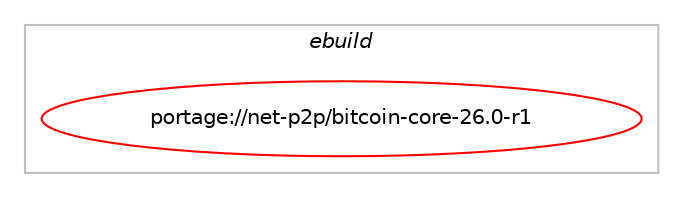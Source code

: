 digraph prolog {

# *************
# Graph options
# *************

newrank=true;
concentrate=true;
compound=true;
graph [rankdir=LR,fontname=Helvetica,fontsize=10,ranksep=1.5];#, ranksep=2.5, nodesep=0.2];
edge  [arrowhead=vee];
node  [fontname=Helvetica,fontsize=10];

# **********
# The ebuild
# **********

subgraph cluster_leftcol {
color=gray;
label=<<i>ebuild</i>>;
id [label="portage://net-p2p/bitcoin-core-26.0-r1", color=red, width=4, href="../net-p2p/bitcoin-core-26.0-r1.svg"];
}

# ****************
# The dependencies
# ****************

subgraph cluster_midcol {
color=gray;
label=<<i>dependencies</i>>;
subgraph cluster_compile {
fillcolor="#eeeeee";
style=filled;
label=<<i>compile</i>>;
# *** BEGIN UNKNOWN DEPENDENCY TYPE (TODO) ***
# id -> equal(use_conditional_group(positive,berkdb,portage://net-p2p/bitcoin-core-26.0-r1,[package_dependency(portage://net-p2p/bitcoin-core-26.0-r1,install,no,sys-libs,db,greaterequal,[4.8.30,,,4.8.30],[slot(4.8),equal],[use(enable(cxx),none)])]))
# *** END UNKNOWN DEPENDENCY TYPE (TODO) ***

# *** BEGIN UNKNOWN DEPENDENCY TYPE (TODO) ***
# id -> equal(use_conditional_group(positive,bitcoin-cli,portage://net-p2p/bitcoin-core-26.0-r1,[package_dependency(portage://net-p2p/bitcoin-core-26.0-r1,install,weak,net-p2p,bitcoin-cli,none,[,,],[],[])]))
# *** END UNKNOWN DEPENDENCY TYPE (TODO) ***

# *** BEGIN UNKNOWN DEPENDENCY TYPE (TODO) ***
# id -> equal(use_conditional_group(positive,daemon,portage://net-p2p/bitcoin-core-26.0-r1,[package_dependency(portage://net-p2p/bitcoin-core-26.0-r1,install,weak,net-p2p,bitcoind,none,[,,],[],[]),package_dependency(portage://net-p2p/bitcoin-core-26.0-r1,install,no,acct-group,bitcoin,none,[,,],[],[]),package_dependency(portage://net-p2p/bitcoin-core-26.0-r1,install,no,acct-user,bitcoin,none,[,,],[],[])]))
# *** END UNKNOWN DEPENDENCY TYPE (TODO) ***

# *** BEGIN UNKNOWN DEPENDENCY TYPE (TODO) ***
# id -> equal(use_conditional_group(positive,gui,portage://net-p2p/bitcoin-core-26.0-r1,[package_dependency(portage://net-p2p/bitcoin-core-26.0-r1,install,weak,net-p2p,bitcoin-qt,none,[,,],[],[]),package_dependency(portage://net-p2p/bitcoin-core-26.0-r1,install,no,dev-qt,qtcore,greaterequal,[5.15.10,,,5.15.10],[slot(5)],[]),package_dependency(portage://net-p2p/bitcoin-core-26.0-r1,install,no,dev-qt,qtgui,greaterequal,[5.15.10,,,5.15.10],[slot(5)],[]),package_dependency(portage://net-p2p/bitcoin-core-26.0-r1,install,no,dev-qt,qtnetwork,greaterequal,[5.15.10,,,5.15.10],[slot(5)],[]),package_dependency(portage://net-p2p/bitcoin-core-26.0-r1,install,no,dev-qt,qtwidgets,greaterequal,[5.15.10,,,5.15.10],[slot(5)],[]),use_conditional_group(positive,dbus,portage://net-p2p/bitcoin-core-26.0-r1,[package_dependency(portage://net-p2p/bitcoin-core-26.0-r1,install,no,dev-qt,qtdbus,greaterequal,[5.15.10,,,5.15.10],[slot(5)],[])])]))
# *** END UNKNOWN DEPENDENCY TYPE (TODO) ***

# *** BEGIN UNKNOWN DEPENDENCY TYPE (TODO) ***
# id -> equal(use_conditional_group(positive,libs,portage://net-p2p/bitcoin-core-26.0-r1,[package_dependency(portage://net-p2p/bitcoin-core-26.0-r1,install,weak,net-libs,libbitcoinconsensus,none,[,,],[],[])]))
# *** END UNKNOWN DEPENDENCY TYPE (TODO) ***

# *** BEGIN UNKNOWN DEPENDENCY TYPE (TODO) ***
# id -> equal(use_conditional_group(positive,nat-pmp,portage://net-p2p/bitcoin-core-26.0-r1,[package_dependency(portage://net-p2p/bitcoin-core-26.0-r1,install,no,net-libs,libnatpmp,greaterequal,[20220705,,,20220705],any_same_slot,[])]))
# *** END UNKNOWN DEPENDENCY TYPE (TODO) ***

# *** BEGIN UNKNOWN DEPENDENCY TYPE (TODO) ***
# id -> equal(use_conditional_group(positive,qrcode,portage://net-p2p/bitcoin-core-26.0-r1,[package_dependency(portage://net-p2p/bitcoin-core-26.0-r1,install,no,media-gfx,qrencode,greaterequal,[4.1.1,,,4.1.1],any_same_slot,[])]))
# *** END UNKNOWN DEPENDENCY TYPE (TODO) ***

# *** BEGIN UNKNOWN DEPENDENCY TYPE (TODO) ***
# id -> equal(use_conditional_group(positive,sqlite,portage://net-p2p/bitcoin-core-26.0-r1,[package_dependency(portage://net-p2p/bitcoin-core-26.0-r1,install,no,dev-db,sqlite,greaterequal,[3.38.5,,,3.38.5],any_same_slot,[])]))
# *** END UNKNOWN DEPENDENCY TYPE (TODO) ***

# *** BEGIN UNKNOWN DEPENDENCY TYPE (TODO) ***
# id -> equal(use_conditional_group(positive,system-leveldb,portage://net-p2p/bitcoin-core-26.0-r1,[package_dependency(portage://net-p2p/bitcoin-core-26.0-r1,install,no,virtual,bitcoin-leveldb,none,[,,],[],[])]))
# *** END UNKNOWN DEPENDENCY TYPE (TODO) ***

# *** BEGIN UNKNOWN DEPENDENCY TYPE (TODO) ***
# id -> equal(use_conditional_group(positive,system-libsecp256k1,portage://net-p2p/bitcoin-core-26.0-r1,[package_dependency(portage://net-p2p/bitcoin-core-26.0-r1,install,no,dev-libs,libsecp256k1,greaterequal,[0.4.0,,,0.4.0],any_same_slot,[use(enable(ellswift),none),use(enable(extrakeys),none),use(enable(recovery),none),use(enable(schnorr),none)])]))
# *** END UNKNOWN DEPENDENCY TYPE (TODO) ***

# *** BEGIN UNKNOWN DEPENDENCY TYPE (TODO) ***
# id -> equal(use_conditional_group(positive,systemtap,portage://net-p2p/bitcoin-core-26.0-r1,[package_dependency(portage://net-p2p/bitcoin-core-26.0-r1,install,no,dev-debug,systemtap,greaterequal,[4.8,,,4.8],[],[])]))
# *** END UNKNOWN DEPENDENCY TYPE (TODO) ***

# *** BEGIN UNKNOWN DEPENDENCY TYPE (TODO) ***
# id -> equal(use_conditional_group(positive,upnp,portage://net-p2p/bitcoin-core-26.0-r1,[package_dependency(portage://net-p2p/bitcoin-core-26.0-r1,install,no,net-libs,miniupnpc,greaterequal,[2.2.2,,,2.2.2],any_same_slot,[])]))
# *** END UNKNOWN DEPENDENCY TYPE (TODO) ***

# *** BEGIN UNKNOWN DEPENDENCY TYPE (TODO) ***
# id -> equal(use_conditional_group(positive,zeromq,portage://net-p2p/bitcoin-core-26.0-r1,[package_dependency(portage://net-p2p/bitcoin-core-26.0-r1,install,no,net-libs,zeromq,greaterequal,[4.3.4,,,4.3.4],any_same_slot,[])]))
# *** END UNKNOWN DEPENDENCY TYPE (TODO) ***

# *** BEGIN UNKNOWN DEPENDENCY TYPE (TODO) ***
# id -> equal(package_dependency(portage://net-p2p/bitcoin-core-26.0-r1,install,no,dev-libs,boost,greaterequal,[1.81.0,,,1.81.0],any_same_slot,[]))
# *** END UNKNOWN DEPENDENCY TYPE (TODO) ***

# *** BEGIN UNKNOWN DEPENDENCY TYPE (TODO) ***
# id -> equal(package_dependency(portage://net-p2p/bitcoin-core-26.0-r1,install,no,dev-libs,libevent,greaterequal,[2.1.12,,,2.1.12],any_same_slot,[]))
# *** END UNKNOWN DEPENDENCY TYPE (TODO) ***

# *** BEGIN UNKNOWN DEPENDENCY TYPE (TODO) ***
# id -> equal(package_dependency(portage://net-p2p/bitcoin-core-26.0-r1,install,weak,dev-util,bitcoin-tx,none,[,,],[],[]))
# *** END UNKNOWN DEPENDENCY TYPE (TODO) ***

}
subgraph cluster_compileandrun {
fillcolor="#eeeeee";
style=filled;
label=<<i>compile and run</i>>;
}
subgraph cluster_run {
fillcolor="#eeeeee";
style=filled;
label=<<i>run</i>>;
# *** BEGIN UNKNOWN DEPENDENCY TYPE (TODO) ***
# id -> equal(use_conditional_group(positive,berkdb,portage://net-p2p/bitcoin-core-26.0-r1,[package_dependency(portage://net-p2p/bitcoin-core-26.0-r1,run,no,sys-libs,db,greaterequal,[4.8.30,,,4.8.30],[slot(4.8),equal],[use(enable(cxx),none)])]))
# *** END UNKNOWN DEPENDENCY TYPE (TODO) ***

# *** BEGIN UNKNOWN DEPENDENCY TYPE (TODO) ***
# id -> equal(use_conditional_group(positive,bitcoin-cli,portage://net-p2p/bitcoin-core-26.0-r1,[package_dependency(portage://net-p2p/bitcoin-core-26.0-r1,run,weak,net-p2p,bitcoin-cli,none,[,,],[],[])]))
# *** END UNKNOWN DEPENDENCY TYPE (TODO) ***

# *** BEGIN UNKNOWN DEPENDENCY TYPE (TODO) ***
# id -> equal(use_conditional_group(positive,daemon,portage://net-p2p/bitcoin-core-26.0-r1,[package_dependency(portage://net-p2p/bitcoin-core-26.0-r1,run,weak,net-p2p,bitcoind,none,[,,],[],[]),package_dependency(portage://net-p2p/bitcoin-core-26.0-r1,run,no,acct-group,bitcoin,none,[,,],[],[]),package_dependency(portage://net-p2p/bitcoin-core-26.0-r1,run,no,acct-user,bitcoin,none,[,,],[],[])]))
# *** END UNKNOWN DEPENDENCY TYPE (TODO) ***

# *** BEGIN UNKNOWN DEPENDENCY TYPE (TODO) ***
# id -> equal(use_conditional_group(positive,gui,portage://net-p2p/bitcoin-core-26.0-r1,[package_dependency(portage://net-p2p/bitcoin-core-26.0-r1,run,weak,net-p2p,bitcoin-qt,none,[,,],[],[]),package_dependency(portage://net-p2p/bitcoin-core-26.0-r1,run,no,dev-qt,qtcore,greaterequal,[5.15.10,,,5.15.10],[slot(5)],[]),package_dependency(portage://net-p2p/bitcoin-core-26.0-r1,run,no,dev-qt,qtgui,greaterequal,[5.15.10,,,5.15.10],[slot(5)],[]),package_dependency(portage://net-p2p/bitcoin-core-26.0-r1,run,no,dev-qt,qtnetwork,greaterequal,[5.15.10,,,5.15.10],[slot(5)],[]),package_dependency(portage://net-p2p/bitcoin-core-26.0-r1,run,no,dev-qt,qtwidgets,greaterequal,[5.15.10,,,5.15.10],[slot(5)],[]),use_conditional_group(positive,dbus,portage://net-p2p/bitcoin-core-26.0-r1,[package_dependency(portage://net-p2p/bitcoin-core-26.0-r1,run,no,dev-qt,qtdbus,greaterequal,[5.15.10,,,5.15.10],[slot(5)],[])])]))
# *** END UNKNOWN DEPENDENCY TYPE (TODO) ***

# *** BEGIN UNKNOWN DEPENDENCY TYPE (TODO) ***
# id -> equal(use_conditional_group(positive,libs,portage://net-p2p/bitcoin-core-26.0-r1,[package_dependency(portage://net-p2p/bitcoin-core-26.0-r1,run,weak,net-libs,libbitcoinconsensus,none,[,,],[],[])]))
# *** END UNKNOWN DEPENDENCY TYPE (TODO) ***

# *** BEGIN UNKNOWN DEPENDENCY TYPE (TODO) ***
# id -> equal(use_conditional_group(positive,nat-pmp,portage://net-p2p/bitcoin-core-26.0-r1,[package_dependency(portage://net-p2p/bitcoin-core-26.0-r1,run,no,net-libs,libnatpmp,greaterequal,[20220705,,,20220705],any_same_slot,[])]))
# *** END UNKNOWN DEPENDENCY TYPE (TODO) ***

# *** BEGIN UNKNOWN DEPENDENCY TYPE (TODO) ***
# id -> equal(use_conditional_group(positive,qrcode,portage://net-p2p/bitcoin-core-26.0-r1,[package_dependency(portage://net-p2p/bitcoin-core-26.0-r1,run,no,media-gfx,qrencode,greaterequal,[4.1.1,,,4.1.1],any_same_slot,[])]))
# *** END UNKNOWN DEPENDENCY TYPE (TODO) ***

# *** BEGIN UNKNOWN DEPENDENCY TYPE (TODO) ***
# id -> equal(use_conditional_group(positive,sqlite,portage://net-p2p/bitcoin-core-26.0-r1,[package_dependency(portage://net-p2p/bitcoin-core-26.0-r1,run,no,dev-db,sqlite,greaterequal,[3.38.5,,,3.38.5],any_same_slot,[])]))
# *** END UNKNOWN DEPENDENCY TYPE (TODO) ***

# *** BEGIN UNKNOWN DEPENDENCY TYPE (TODO) ***
# id -> equal(use_conditional_group(positive,system-leveldb,portage://net-p2p/bitcoin-core-26.0-r1,[package_dependency(portage://net-p2p/bitcoin-core-26.0-r1,run,no,virtual,bitcoin-leveldb,none,[,,],[],[])]))
# *** END UNKNOWN DEPENDENCY TYPE (TODO) ***

# *** BEGIN UNKNOWN DEPENDENCY TYPE (TODO) ***
# id -> equal(use_conditional_group(positive,system-libsecp256k1,portage://net-p2p/bitcoin-core-26.0-r1,[package_dependency(portage://net-p2p/bitcoin-core-26.0-r1,run,no,dev-libs,libsecp256k1,greaterequal,[0.4.0,,,0.4.0],any_same_slot,[use(enable(ellswift),none),use(enable(extrakeys),none),use(enable(recovery),none),use(enable(schnorr),none)])]))
# *** END UNKNOWN DEPENDENCY TYPE (TODO) ***

# *** BEGIN UNKNOWN DEPENDENCY TYPE (TODO) ***
# id -> equal(use_conditional_group(positive,upnp,portage://net-p2p/bitcoin-core-26.0-r1,[package_dependency(portage://net-p2p/bitcoin-core-26.0-r1,run,no,net-libs,miniupnpc,greaterequal,[2.2.2,,,2.2.2],any_same_slot,[])]))
# *** END UNKNOWN DEPENDENCY TYPE (TODO) ***

# *** BEGIN UNKNOWN DEPENDENCY TYPE (TODO) ***
# id -> equal(use_conditional_group(positive,zeromq,portage://net-p2p/bitcoin-core-26.0-r1,[package_dependency(portage://net-p2p/bitcoin-core-26.0-r1,run,no,net-libs,zeromq,greaterequal,[4.3.4,,,4.3.4],any_same_slot,[])]))
# *** END UNKNOWN DEPENDENCY TYPE (TODO) ***

# *** BEGIN UNKNOWN DEPENDENCY TYPE (TODO) ***
# id -> equal(package_dependency(portage://net-p2p/bitcoin-core-26.0-r1,run,no,dev-libs,boost,greaterequal,[1.81.0,,,1.81.0],any_same_slot,[]))
# *** END UNKNOWN DEPENDENCY TYPE (TODO) ***

# *** BEGIN UNKNOWN DEPENDENCY TYPE (TODO) ***
# id -> equal(package_dependency(portage://net-p2p/bitcoin-core-26.0-r1,run,no,dev-libs,libevent,greaterequal,[2.1.12,,,2.1.12],any_same_slot,[]))
# *** END UNKNOWN DEPENDENCY TYPE (TODO) ***

# *** BEGIN UNKNOWN DEPENDENCY TYPE (TODO) ***
# id -> equal(package_dependency(portage://net-p2p/bitcoin-core-26.0-r1,run,weak,dev-util,bitcoin-tx,none,[,,],[],[]))
# *** END UNKNOWN DEPENDENCY TYPE (TODO) ***

}
}

# **************
# The candidates
# **************

subgraph cluster_choices {
rank=same;
color=gray;
label=<<i>candidates</i>>;

}

}

